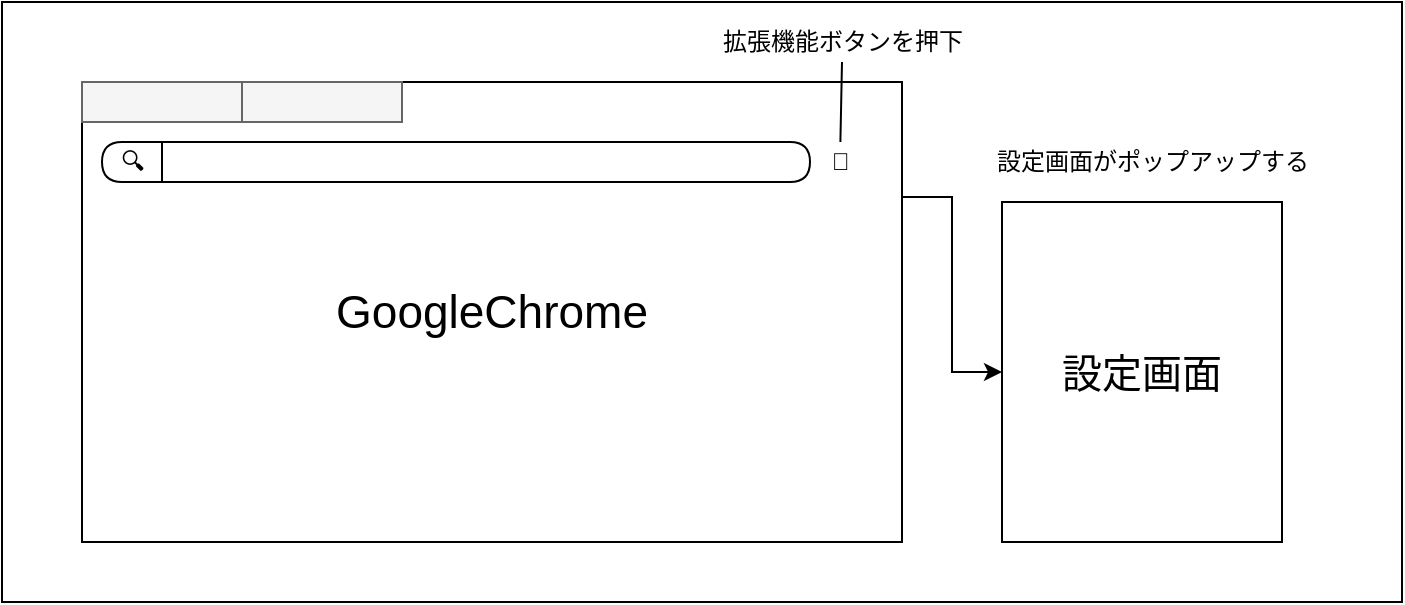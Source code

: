 <mxfile version="13.1.3">
    <diagram id="6hGFLwfOUW9BJ-s0fimq" name="Page-1">
        <mxGraphModel dx="1188" dy="982" grid="1" gridSize="10" guides="1" tooltips="1" connect="1" arrows="1" fold="1" page="1" pageScale="1" pageWidth="700" pageHeight="300" math="0" shadow="0">
            <root>
                <mxCell id="0"/>
                <mxCell id="1" parent="0"/>
                <mxCell id="23" value="" style="rounded=0;whiteSpace=wrap;html=1;strokeWidth=1;" vertex="1" parent="1">
                    <mxGeometry width="700" height="300" as="geometry"/>
                </mxCell>
                <mxCell id="2" value="&lt;font style=&quot;font-size: 20px&quot;&gt;設定画面&lt;/font&gt;" style="rounded=0;whiteSpace=wrap;html=1;strokeWidth=1;" vertex="1" parent="1">
                    <mxGeometry x="500" y="100" width="140" height="170" as="geometry"/>
                </mxCell>
                <mxCell id="21" style="edgeStyle=orthogonalEdgeStyle;rounded=0;orthogonalLoop=1;jettySize=auto;html=1;exitX=1;exitY=0.25;exitDx=0;exitDy=0;" edge="1" parent="1" source="4" target="2">
                    <mxGeometry relative="1" as="geometry"/>
                </mxCell>
                <mxCell id="4" value="&lt;font style=&quot;font-size: 23px&quot;&gt;GoogleChrome&lt;/font&gt;" style="rounded=0;whiteSpace=wrap;html=1;" vertex="1" parent="1">
                    <mxGeometry x="40" y="40" width="410" height="230" as="geometry"/>
                </mxCell>
                <mxCell id="11" value="" style="rounded=0;whiteSpace=wrap;html=1;strokeWidth=1;fillColor=#f5f5f5;strokeColor=#666666;fontColor=#333333;" vertex="1" parent="1">
                    <mxGeometry x="40" y="40" width="80" height="20" as="geometry"/>
                </mxCell>
                <mxCell id="12" value="" style="rounded=0;whiteSpace=wrap;html=1;strokeWidth=1;fillColor=#f5f5f5;strokeColor=#666666;fontColor=#333333;" vertex="1" parent="1">
                    <mxGeometry x="120" y="40" width="80" height="20" as="geometry"/>
                </mxCell>
                <mxCell id="13" value="" style="shape=delay;whiteSpace=wrap;html=1;strokeWidth=1;rotation=-180;" vertex="1" parent="1">
                    <mxGeometry x="50" y="70" width="300" height="20" as="geometry"/>
                </mxCell>
                <mxCell id="16" value="" style="shape=delay;whiteSpace=wrap;html=1;strokeWidth=1;rotation=0;" vertex="1" parent="1">
                    <mxGeometry x="80" y="70" width="324" height="20" as="geometry"/>
                </mxCell>
                <mxCell id="17" value="🔍" style="text;html=1;align=center;verticalAlign=middle;resizable=0;points=[];autosize=1;" vertex="1" parent="1">
                    <mxGeometry x="50" y="70" width="30" height="20" as="geometry"/>
                </mxCell>
                <mxCell id="18" value="🧩" style="text;html=1;align=center;verticalAlign=middle;resizable=0;points=[];autosize=1;" vertex="1" parent="1">
                    <mxGeometry x="404" y="70" width="30" height="20" as="geometry"/>
                </mxCell>
                <mxCell id="19" value="拡張機能ボタンを押下" style="text;html=1;align=center;verticalAlign=middle;resizable=0;points=[];autosize=1;" vertex="1" parent="1">
                    <mxGeometry x="350" y="10" width="140" height="20" as="geometry"/>
                </mxCell>
                <mxCell id="20" value="" style="endArrow=none;html=1;" edge="1" parent="1" target="18">
                    <mxGeometry width="50" height="50" relative="1" as="geometry">
                        <mxPoint x="420" y="30" as="sourcePoint"/>
                        <mxPoint x="490" y="200" as="targetPoint"/>
                    </mxGeometry>
                </mxCell>
                <mxCell id="22" value="設定画面がポップアップする" style="text;html=1;align=center;verticalAlign=middle;resizable=0;points=[];autosize=1;" vertex="1" parent="1">
                    <mxGeometry x="490" y="70" width="170" height="20" as="geometry"/>
                </mxCell>
            </root>
        </mxGraphModel>
    </diagram>
</mxfile>